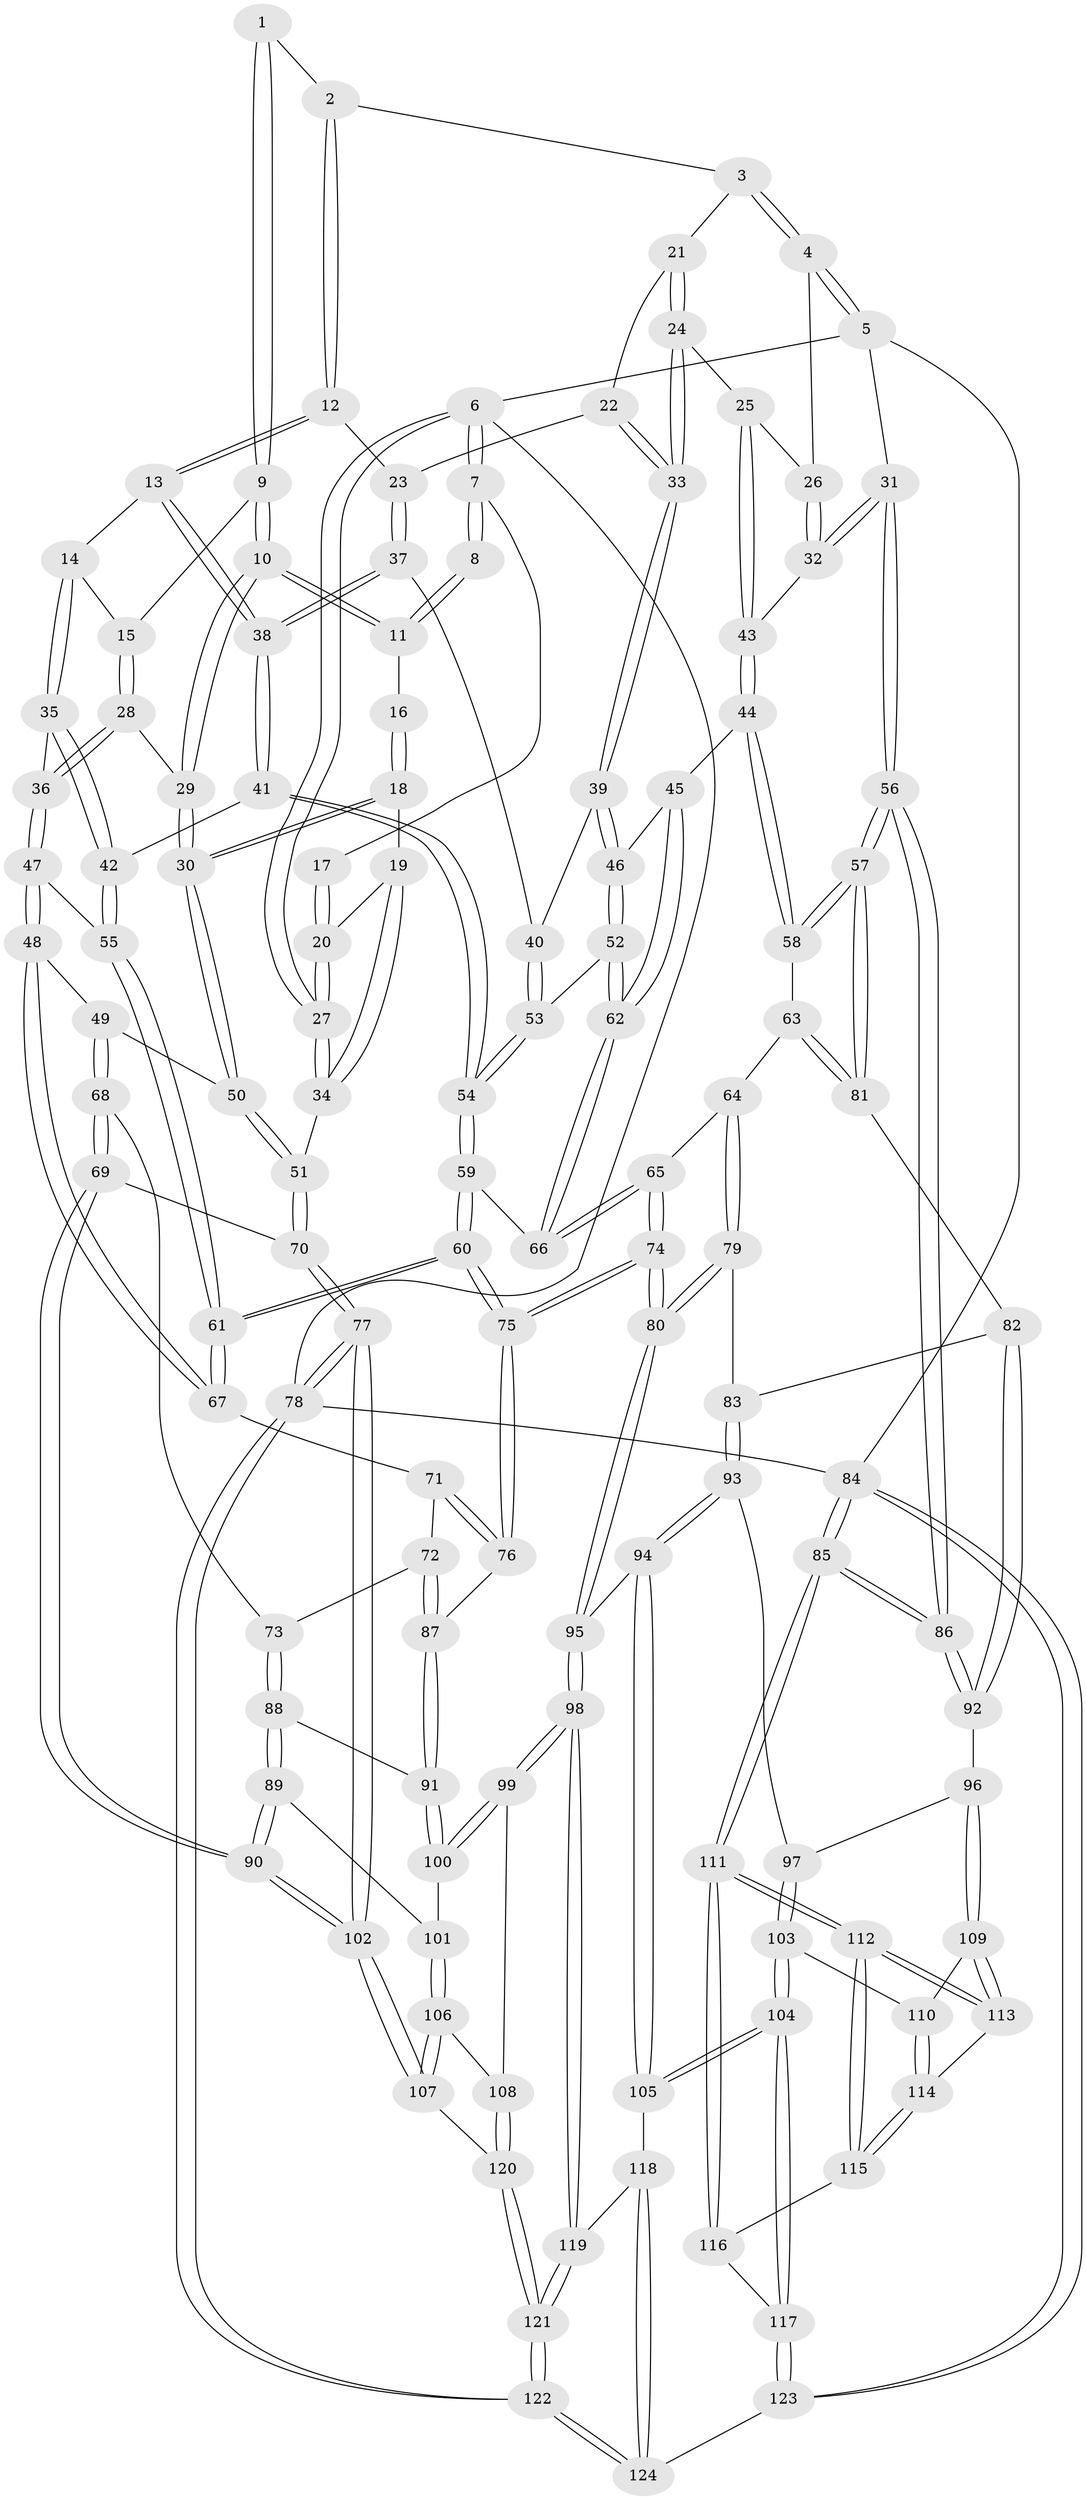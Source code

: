 // Generated by graph-tools (version 1.1) at 2025/16/03/09/25 04:16:59]
// undirected, 124 vertices, 307 edges
graph export_dot {
graph [start="1"]
  node [color=gray90,style=filled];
  1 [pos="+0.3851657665751834+0"];
  2 [pos="+0.5840069003149443+0"];
  3 [pos="+0.6893251724600196+0"];
  4 [pos="+1+0"];
  5 [pos="+1+0"];
  6 [pos="+0+0"];
  7 [pos="+0+0"];
  8 [pos="+0.21567558766915218+0"];
  9 [pos="+0.39123763173317516+0"];
  10 [pos="+0.2146302273703473+0.0697921381999015"];
  11 [pos="+0.20716882853022808+0"];
  12 [pos="+0.5498913295754041+0"];
  13 [pos="+0.49532749508392665+0.07478723451216392"];
  14 [pos="+0.46261121576233594+0.07267778062888203"];
  15 [pos="+0.39515448172653156+0.010852426012293295"];
  16 [pos="+0.08223979254107752+0.016491487747424788"];
  17 [pos="+0.060146210625675225+0.005641180720013486"];
  18 [pos="+0.12413487005501579+0.13204968057501756"];
  19 [pos="+0.05727797276208949+0.08375188648196807"];
  20 [pos="+0.04623646190937538+0.05628563963223721"];
  21 [pos="+0.7163439813559547+0"];
  22 [pos="+0.662332940976183+0.0707136937809522"];
  23 [pos="+0.6264977825726441+0.08989319687799696"];
  24 [pos="+0.8049423662832601+0.0919901354562434"];
  25 [pos="+0.853074023859816+0.08786381069727593"];
  26 [pos="+0.9218167602294101+0.01098991453261868"];
  27 [pos="+0+0"];
  28 [pos="+0.31129469870329723+0.13356050625611646"];
  29 [pos="+0.21364091268615532+0.08587367399345999"];
  30 [pos="+0.13787568351189852+0.1448235274212233"];
  31 [pos="+1+0.24267634661224607"];
  32 [pos="+1+0.17839583036234516"];
  33 [pos="+0.7606254954110774+0.14313769944984672"];
  34 [pos="+0+0.0950494946042626"];
  35 [pos="+0.3660526602785335+0.15595422739468007"];
  36 [pos="+0.3352550472140288+0.15874428682904407"];
  37 [pos="+0.5825963040547398+0.16000294372375148"];
  38 [pos="+0.5599101624559435+0.17486988097869105"];
  39 [pos="+0.7529579359298295+0.168675125792545"];
  40 [pos="+0.747165137655278+0.1717986644035363"];
  41 [pos="+0.5584348096795907+0.1796378593478506"];
  42 [pos="+0.4891217881241065+0.2131376280200835"];
  43 [pos="+0.9183444710703347+0.17920456074690225"];
  44 [pos="+0.863273326998444+0.24844921036596224"];
  45 [pos="+0.8510232628187384+0.24959598412512848"];
  46 [pos="+0.7573657986925267+0.17369532054579992"];
  47 [pos="+0.3225325568191304+0.2770234450165282"];
  48 [pos="+0.21196064880201076+0.3409474190669355"];
  49 [pos="+0.16721087120903821+0.32680812064318265"];
  50 [pos="+0.10240848965371105+0.2303128055089155"];
  51 [pos="+0+0.25804162671793646"];
  52 [pos="+0.764381822151912+0.31711231004864004"];
  53 [pos="+0.7081839631005299+0.2333454970196979"];
  54 [pos="+0.6190981654122638+0.2905240137373083"];
  55 [pos="+0.4302016275646633+0.3280055847210089"];
  56 [pos="+1+0.38554471457242734"];
  57 [pos="+1+0.3863042809690654"];
  58 [pos="+0.9009243886975161+0.29284604544907206"];
  59 [pos="+0.6233032437886115+0.3679053952423832"];
  60 [pos="+0.5071134417218738+0.47293139587320343"];
  61 [pos="+0.4726070782808741+0.4198123740949071"];
  62 [pos="+0.7728286659307769+0.33936830660010914"];
  63 [pos="+0.8367603960706638+0.45061606504062646"];
  64 [pos="+0.8186641910171739+0.447050649303728"];
  65 [pos="+0.8109598444392611+0.4413732687773309"];
  66 [pos="+0.7579627490672223+0.3839794896889427"];
  67 [pos="+0.22795448584813108+0.3703233662149705"];
  68 [pos="+0.061057980098117054+0.46288783646187853"];
  69 [pos="+0+0.5028897681530814"];
  70 [pos="+0+0.48884657221035793"];
  71 [pos="+0.2511264003490856+0.4401054894084293"];
  72 [pos="+0.21246336322048182+0.5361563750765236"];
  73 [pos="+0.19576154540580115+0.5520769092130384"];
  74 [pos="+0.5495322114791867+0.5761187948007878"];
  75 [pos="+0.49866007917668+0.5199576946255784"];
  76 [pos="+0.47610273869126146+0.5278440566544217"];
  77 [pos="+0+1"];
  78 [pos="+0+1"];
  79 [pos="+0.7435238607633063+0.573328404770712"];
  80 [pos="+0.5823661806208247+0.6240929624612367"];
  81 [pos="+0.893189491328942+0.47671752326996414"];
  82 [pos="+0.891984177669969+0.5798863438876776"];
  83 [pos="+0.8134418743927387+0.6365447844353251"];
  84 [pos="+1+1"];
  85 [pos="+1+1"];
  86 [pos="+1+0.6643988937287438"];
  87 [pos="+0.4154745142087891+0.5734524204082414"];
  88 [pos="+0.1889103004483198+0.6047961407653248"];
  89 [pos="+0.13854410317534915+0.6769825787409616"];
  90 [pos="+0.1229711299643533+0.6805398841822379"];
  91 [pos="+0.35682012512528194+0.6470996103300282"];
  92 [pos="+0.9705357969687823+0.6759982915858742"];
  93 [pos="+0.8094308779459888+0.654379572574528"];
  94 [pos="+0.6333778268834912+0.7421773083453593"];
  95 [pos="+0.5973545319665979+0.6896103592464395"];
  96 [pos="+0.9234756635316266+0.7237469504382117"];
  97 [pos="+0.8526444164306043+0.7257872864459627"];
  98 [pos="+0.36668931556062734+0.8119721583292633"];
  99 [pos="+0.3554887292588329+0.8000087792613882"];
  100 [pos="+0.3535379440623384+0.661406920301131"];
  101 [pos="+0.18560279183224657+0.7130625884361904"];
  102 [pos="+0+0.9867815374493177"];
  103 [pos="+0.8196766571719992+0.7637151887398022"];
  104 [pos="+0.6771642319416169+0.8384606345186219"];
  105 [pos="+0.6583290358419509+0.8161592439950837"];
  106 [pos="+0.22940693260561984+0.7702571154797867"];
  107 [pos="+0.16780903248874393+0.8667437722401513"];
  108 [pos="+0.33015668994271025+0.7978495325888657"];
  109 [pos="+0.9261412354297776+0.7484538820668044"];
  110 [pos="+0.8639331281921054+0.8075529771800593"];
  111 [pos="+1+1"];
  112 [pos="+1+0.9528715624186737"];
  113 [pos="+0.9453853357544588+0.8338823625272783"];
  114 [pos="+0.8799318044648364+0.8398727685650913"];
  115 [pos="+0.836910055412742+0.8733906079408659"];
  116 [pos="+0.7694669850221069+0.9073335679514469"];
  117 [pos="+0.7040676770632278+0.9147663700817875"];
  118 [pos="+0.4696445517370782+0.886281185995039"];
  119 [pos="+0.38232647750798227+0.8711838017034946"];
  120 [pos="+0.21559250507528355+0.8821423052973538"];
  121 [pos="+0.33034641984256347+0.9934618455776547"];
  122 [pos="+0.2981864117302888+1"];
  123 [pos="+0.6651220331095372+1"];
  124 [pos="+0.6165252465477563+1"];
  1 -- 2;
  1 -- 9;
  1 -- 9;
  2 -- 3;
  2 -- 12;
  2 -- 12;
  3 -- 4;
  3 -- 4;
  3 -- 21;
  4 -- 5;
  4 -- 5;
  4 -- 26;
  5 -- 6;
  5 -- 31;
  5 -- 84;
  6 -- 7;
  6 -- 7;
  6 -- 27;
  6 -- 27;
  6 -- 78;
  7 -- 8;
  7 -- 8;
  7 -- 17;
  8 -- 11;
  8 -- 11;
  9 -- 10;
  9 -- 10;
  9 -- 15;
  10 -- 11;
  10 -- 11;
  10 -- 29;
  10 -- 29;
  11 -- 16;
  12 -- 13;
  12 -- 13;
  12 -- 23;
  13 -- 14;
  13 -- 38;
  13 -- 38;
  14 -- 15;
  14 -- 35;
  14 -- 35;
  15 -- 28;
  15 -- 28;
  16 -- 18;
  16 -- 18;
  17 -- 20;
  17 -- 20;
  18 -- 19;
  18 -- 30;
  18 -- 30;
  19 -- 20;
  19 -- 34;
  19 -- 34;
  20 -- 27;
  20 -- 27;
  21 -- 22;
  21 -- 24;
  21 -- 24;
  22 -- 23;
  22 -- 33;
  22 -- 33;
  23 -- 37;
  23 -- 37;
  24 -- 25;
  24 -- 33;
  24 -- 33;
  25 -- 26;
  25 -- 43;
  25 -- 43;
  26 -- 32;
  26 -- 32;
  27 -- 34;
  27 -- 34;
  28 -- 29;
  28 -- 36;
  28 -- 36;
  29 -- 30;
  29 -- 30;
  30 -- 50;
  30 -- 50;
  31 -- 32;
  31 -- 32;
  31 -- 56;
  31 -- 56;
  32 -- 43;
  33 -- 39;
  33 -- 39;
  34 -- 51;
  35 -- 36;
  35 -- 42;
  35 -- 42;
  36 -- 47;
  36 -- 47;
  37 -- 38;
  37 -- 38;
  37 -- 40;
  38 -- 41;
  38 -- 41;
  39 -- 40;
  39 -- 46;
  39 -- 46;
  40 -- 53;
  40 -- 53;
  41 -- 42;
  41 -- 54;
  41 -- 54;
  42 -- 55;
  42 -- 55;
  43 -- 44;
  43 -- 44;
  44 -- 45;
  44 -- 58;
  44 -- 58;
  45 -- 46;
  45 -- 62;
  45 -- 62;
  46 -- 52;
  46 -- 52;
  47 -- 48;
  47 -- 48;
  47 -- 55;
  48 -- 49;
  48 -- 67;
  48 -- 67;
  49 -- 50;
  49 -- 68;
  49 -- 68;
  50 -- 51;
  50 -- 51;
  51 -- 70;
  51 -- 70;
  52 -- 53;
  52 -- 62;
  52 -- 62;
  53 -- 54;
  53 -- 54;
  54 -- 59;
  54 -- 59;
  55 -- 61;
  55 -- 61;
  56 -- 57;
  56 -- 57;
  56 -- 86;
  56 -- 86;
  57 -- 58;
  57 -- 58;
  57 -- 81;
  57 -- 81;
  58 -- 63;
  59 -- 60;
  59 -- 60;
  59 -- 66;
  60 -- 61;
  60 -- 61;
  60 -- 75;
  60 -- 75;
  61 -- 67;
  61 -- 67;
  62 -- 66;
  62 -- 66;
  63 -- 64;
  63 -- 81;
  63 -- 81;
  64 -- 65;
  64 -- 79;
  64 -- 79;
  65 -- 66;
  65 -- 66;
  65 -- 74;
  65 -- 74;
  67 -- 71;
  68 -- 69;
  68 -- 69;
  68 -- 73;
  69 -- 70;
  69 -- 90;
  69 -- 90;
  70 -- 77;
  70 -- 77;
  71 -- 72;
  71 -- 76;
  71 -- 76;
  72 -- 73;
  72 -- 87;
  72 -- 87;
  73 -- 88;
  73 -- 88;
  74 -- 75;
  74 -- 75;
  74 -- 80;
  74 -- 80;
  75 -- 76;
  75 -- 76;
  76 -- 87;
  77 -- 78;
  77 -- 78;
  77 -- 102;
  77 -- 102;
  78 -- 122;
  78 -- 122;
  78 -- 84;
  79 -- 80;
  79 -- 80;
  79 -- 83;
  80 -- 95;
  80 -- 95;
  81 -- 82;
  82 -- 83;
  82 -- 92;
  82 -- 92;
  83 -- 93;
  83 -- 93;
  84 -- 85;
  84 -- 85;
  84 -- 123;
  84 -- 123;
  85 -- 86;
  85 -- 86;
  85 -- 111;
  85 -- 111;
  86 -- 92;
  86 -- 92;
  87 -- 91;
  87 -- 91;
  88 -- 89;
  88 -- 89;
  88 -- 91;
  89 -- 90;
  89 -- 90;
  89 -- 101;
  90 -- 102;
  90 -- 102;
  91 -- 100;
  91 -- 100;
  92 -- 96;
  93 -- 94;
  93 -- 94;
  93 -- 97;
  94 -- 95;
  94 -- 105;
  94 -- 105;
  95 -- 98;
  95 -- 98;
  96 -- 97;
  96 -- 109;
  96 -- 109;
  97 -- 103;
  97 -- 103;
  98 -- 99;
  98 -- 99;
  98 -- 119;
  98 -- 119;
  99 -- 100;
  99 -- 100;
  99 -- 108;
  100 -- 101;
  101 -- 106;
  101 -- 106;
  102 -- 107;
  102 -- 107;
  103 -- 104;
  103 -- 104;
  103 -- 110;
  104 -- 105;
  104 -- 105;
  104 -- 117;
  104 -- 117;
  105 -- 118;
  106 -- 107;
  106 -- 107;
  106 -- 108;
  107 -- 120;
  108 -- 120;
  108 -- 120;
  109 -- 110;
  109 -- 113;
  109 -- 113;
  110 -- 114;
  110 -- 114;
  111 -- 112;
  111 -- 112;
  111 -- 116;
  111 -- 116;
  112 -- 113;
  112 -- 113;
  112 -- 115;
  112 -- 115;
  113 -- 114;
  114 -- 115;
  114 -- 115;
  115 -- 116;
  116 -- 117;
  117 -- 123;
  117 -- 123;
  118 -- 119;
  118 -- 124;
  118 -- 124;
  119 -- 121;
  119 -- 121;
  120 -- 121;
  120 -- 121;
  121 -- 122;
  121 -- 122;
  122 -- 124;
  122 -- 124;
  123 -- 124;
}
